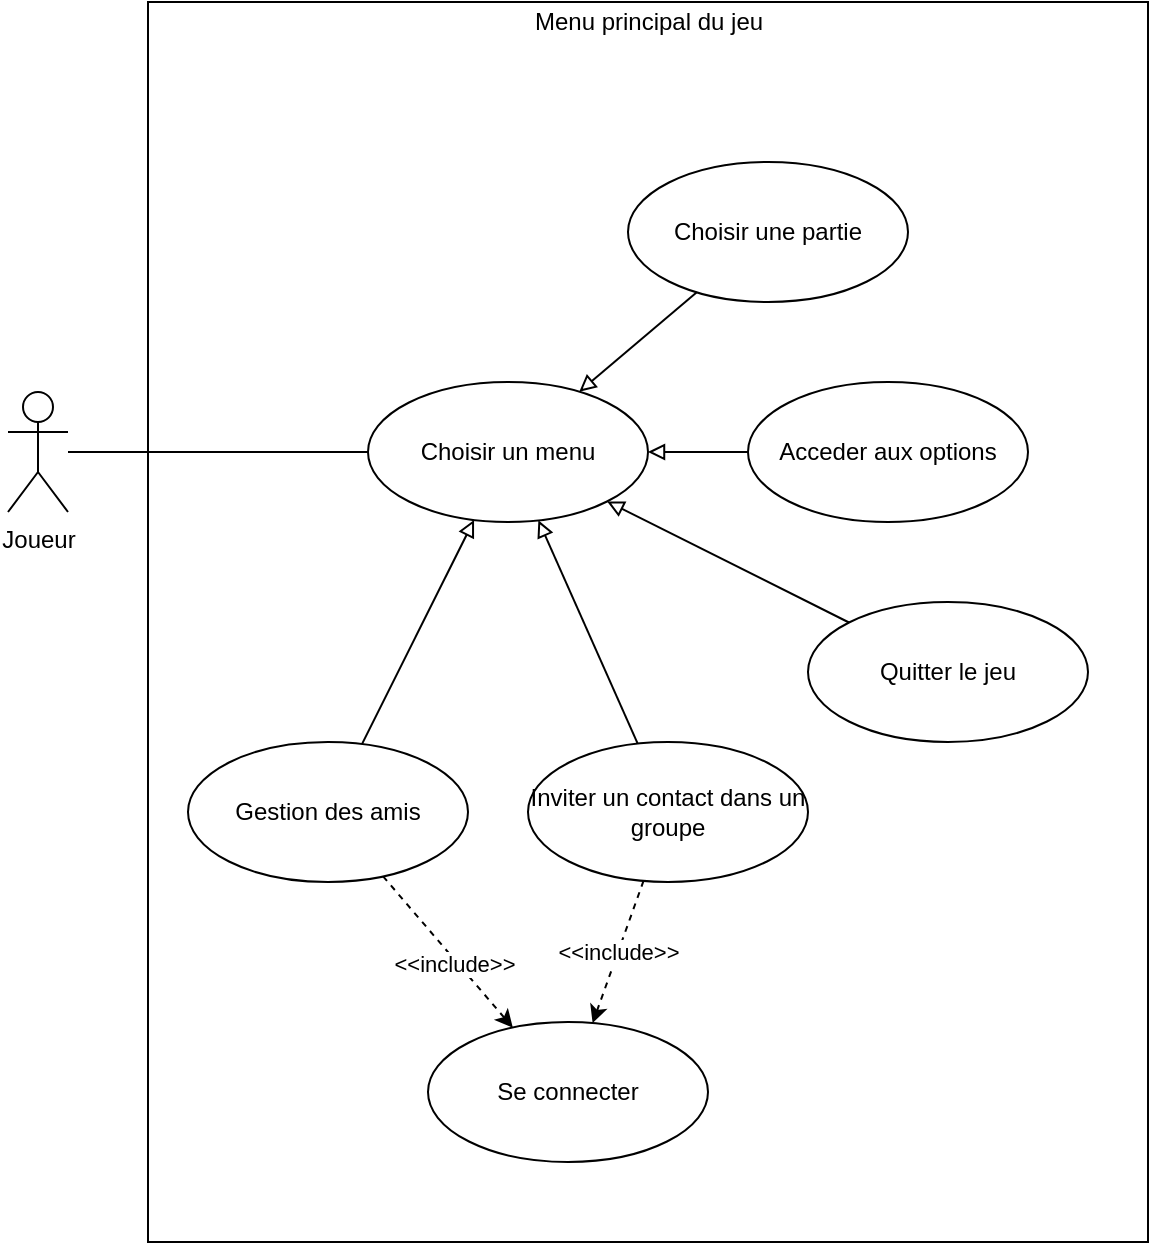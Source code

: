 <mxfile version="13.7.9" type="device"><diagram id="e9d17auqEK72nvCpza8T" name="Page-1"><mxGraphModel dx="1086" dy="806" grid="1" gridSize="10" guides="1" tooltips="1" connect="1" arrows="1" fold="1" page="1" pageScale="1" pageWidth="1169" pageHeight="827" math="0" shadow="0"><root><mxCell id="0"/><mxCell id="1" parent="0"/><mxCell id="4SonnPk5yRRn0g_7Sao2-34" value="" style="html=1;" parent="1" vertex="1"><mxGeometry x="160" y="20" width="500" height="620" as="geometry"/></mxCell><mxCell id="sFVrEdId5z2_dv68VKi_-9" style="edgeStyle=none;rounded=0;orthogonalLoop=1;jettySize=auto;html=1;endArrow=none;endFill=0;" parent="1" source="4SonnPk5yRRn0g_7Sao2-1" target="sFVrEdId5z2_dv68VKi_-8" edge="1"><mxGeometry relative="1" as="geometry"/></mxCell><mxCell id="4SonnPk5yRRn0g_7Sao2-1" value="Joueur" style="shape=umlActor;verticalLabelPosition=bottom;verticalAlign=top;html=1;outlineConnect=0;" parent="1" vertex="1"><mxGeometry x="90" y="215" width="30" height="60" as="geometry"/></mxCell><mxCell id="4SonnPk5yRRn0g_7Sao2-18" value="Acceder aux options" style="ellipse;whiteSpace=wrap;html=1;" parent="1" vertex="1"><mxGeometry x="460" y="210" width="140" height="70" as="geometry"/></mxCell><mxCell id="4SonnPk5yRRn0g_7Sao2-22" value="Choisir une partie" style="ellipse;whiteSpace=wrap;html=1;" parent="1" vertex="1"><mxGeometry x="400" y="100" width="140" height="70" as="geometry"/></mxCell><mxCell id="4SonnPk5yRRn0g_7Sao2-24" value="Quitter le jeu" style="ellipse;whiteSpace=wrap;html=1;" parent="1" vertex="1"><mxGeometry x="490" y="320" width="140" height="70" as="geometry"/></mxCell><mxCell id="sFVrEdId5z2_dv68VKi_-1" value="Menu principal du jeu" style="text;html=1;align=center;verticalAlign=middle;resizable=0;points=[];autosize=1;strokeColor=none;" parent="1" vertex="1"><mxGeometry x="345" y="20" width="130" height="20" as="geometry"/></mxCell><mxCell id="sFVrEdId5z2_dv68VKi_-2" value="Se connecter" style="ellipse;whiteSpace=wrap;html=1;" parent="1" vertex="1"><mxGeometry x="300" y="530" width="140" height="70" as="geometry"/></mxCell><mxCell id="sFVrEdId5z2_dv68VKi_-19" style="edgeStyle=none;rounded=0;orthogonalLoop=1;jettySize=auto;html=1;startArrow=none;startFill=0;endArrow=classic;endFill=1;dashed=1;" parent="1" source="sFVrEdId5z2_dv68VKi_-4" target="sFVrEdId5z2_dv68VKi_-2" edge="1"><mxGeometry relative="1" as="geometry"/></mxCell><mxCell id="sFVrEdId5z2_dv68VKi_-23" value="&amp;lt;&amp;lt;include&amp;gt;&amp;gt;" style="edgeLabel;html=1;align=center;verticalAlign=middle;resizable=0;points=[];" parent="sFVrEdId5z2_dv68VKi_-19" vertex="1" connectable="0"><mxGeometry x="0.121" y="-1" relative="1" as="geometry"><mxPoint as="offset"/></mxGeometry></mxCell><mxCell id="sFVrEdId5z2_dv68VKi_-4" value="Gestion des amis" style="ellipse;whiteSpace=wrap;html=1;" parent="1" vertex="1"><mxGeometry x="180" y="390" width="140" height="70" as="geometry"/></mxCell><mxCell id="sFVrEdId5z2_dv68VKi_-12" style="edgeStyle=none;rounded=0;orthogonalLoop=1;jettySize=auto;html=1;startArrow=block;startFill=0;endArrow=none;endFill=0;" parent="1" source="sFVrEdId5z2_dv68VKi_-8" target="4SonnPk5yRRn0g_7Sao2-22" edge="1"><mxGeometry relative="1" as="geometry"><mxPoint x="510.952" y="230.754" as="targetPoint"/></mxGeometry></mxCell><mxCell id="sFVrEdId5z2_dv68VKi_-13" style="edgeStyle=none;rounded=0;orthogonalLoop=1;jettySize=auto;html=1;startArrow=block;startFill=0;endArrow=none;endFill=0;" parent="1" source="sFVrEdId5z2_dv68VKi_-8" target="4SonnPk5yRRn0g_7Sao2-18" edge="1"><mxGeometry relative="1" as="geometry"/></mxCell><mxCell id="sFVrEdId5z2_dv68VKi_-15" style="edgeStyle=none;rounded=0;orthogonalLoop=1;jettySize=auto;html=1;startArrow=block;startFill=0;endArrow=none;endFill=0;" parent="1" source="sFVrEdId5z2_dv68VKi_-8" target="4SonnPk5yRRn0g_7Sao2-24" edge="1"><mxGeometry relative="1" as="geometry"/></mxCell><mxCell id="aQTO3oVE8-C-zyK12-9M-1" style="rounded=0;orthogonalLoop=1;jettySize=auto;html=1;endArrow=none;endFill=0;startArrow=block;startFill=0;" parent="1" source="sFVrEdId5z2_dv68VKi_-8" target="sFVrEdId5z2_dv68VKi_-4" edge="1"><mxGeometry relative="1" as="geometry"/></mxCell><mxCell id="lUpinRmS30WNiAeHfLzE-2" style="rounded=0;orthogonalLoop=1;jettySize=auto;html=1;endArrow=block;endFill=0;" parent="1" source="lUpinRmS30WNiAeHfLzE-1" target="sFVrEdId5z2_dv68VKi_-8" edge="1"><mxGeometry relative="1" as="geometry"/></mxCell><mxCell id="sFVrEdId5z2_dv68VKi_-8" value="Choisir un menu" style="ellipse;whiteSpace=wrap;html=1;" parent="1" vertex="1"><mxGeometry x="270" y="210" width="140" height="70" as="geometry"/></mxCell><mxCell id="lUpinRmS30WNiAeHfLzE-3" value="&amp;lt;&amp;lt;include&amp;gt;&amp;gt;" style="edgeStyle=none;rounded=0;orthogonalLoop=1;jettySize=auto;html=1;endArrow=classic;endFill=1;dashed=1;" parent="1" source="lUpinRmS30WNiAeHfLzE-1" target="sFVrEdId5z2_dv68VKi_-2" edge="1"><mxGeometry relative="1" as="geometry"/></mxCell><mxCell id="lUpinRmS30WNiAeHfLzE-1" value="Inviter un contact dans un groupe" style="ellipse;whiteSpace=wrap;html=1;" parent="1" vertex="1"><mxGeometry x="350" y="390" width="140" height="70" as="geometry"/></mxCell></root></mxGraphModel></diagram></mxfile>